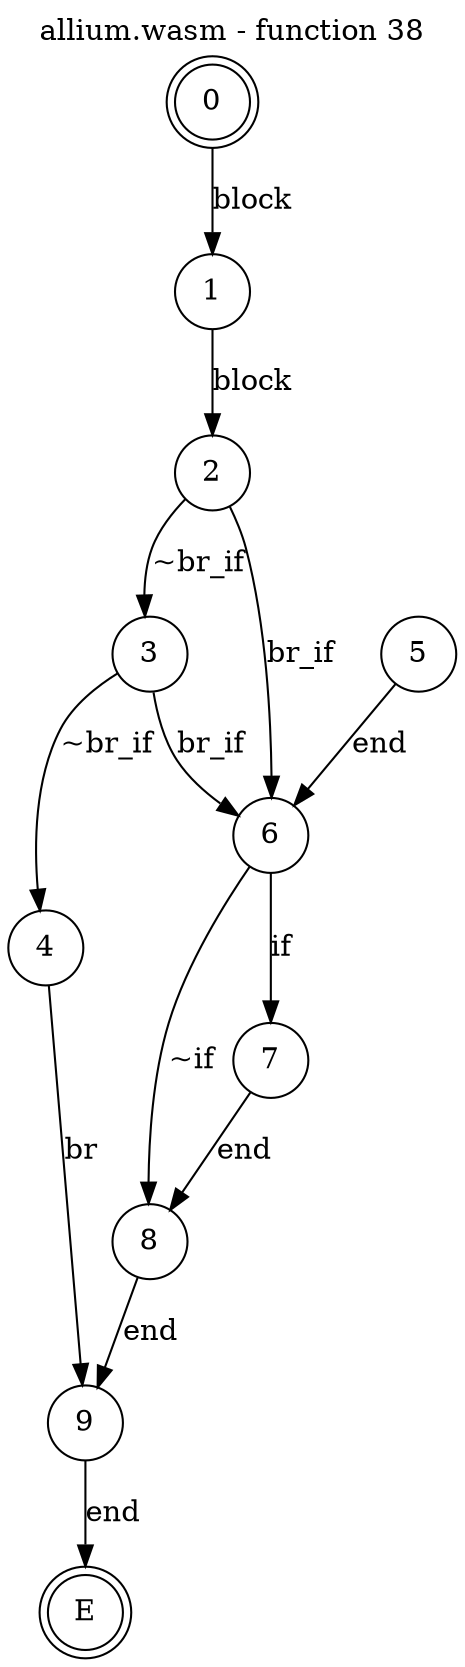 digraph finite_state_machine {
    label = "allium.wasm - function 38"
    labelloc =  t
    labelfontsize = 16
    labelfontcolor = black
    labelfontname = "Helvetica"
    node [shape = doublecircle]; 0 E ;
    node [shape = circle];
    0 -> 1[label="block"];
    1 -> 2[label="block"];
    2 -> 3[label="~br_if"];
    2 -> 6[label="br_if"];
    3 -> 4[label="~br_if"];
    3 -> 6[label="br_if"];
    4 -> 9[label="br"];
    5 -> 6[label="end"];
    6 -> 7[label="if"];
    6 -> 8[label="~if"];
    7 -> 8[label="end"];
    8 -> 9[label="end"];
    9 -> E[label="end"];
}
